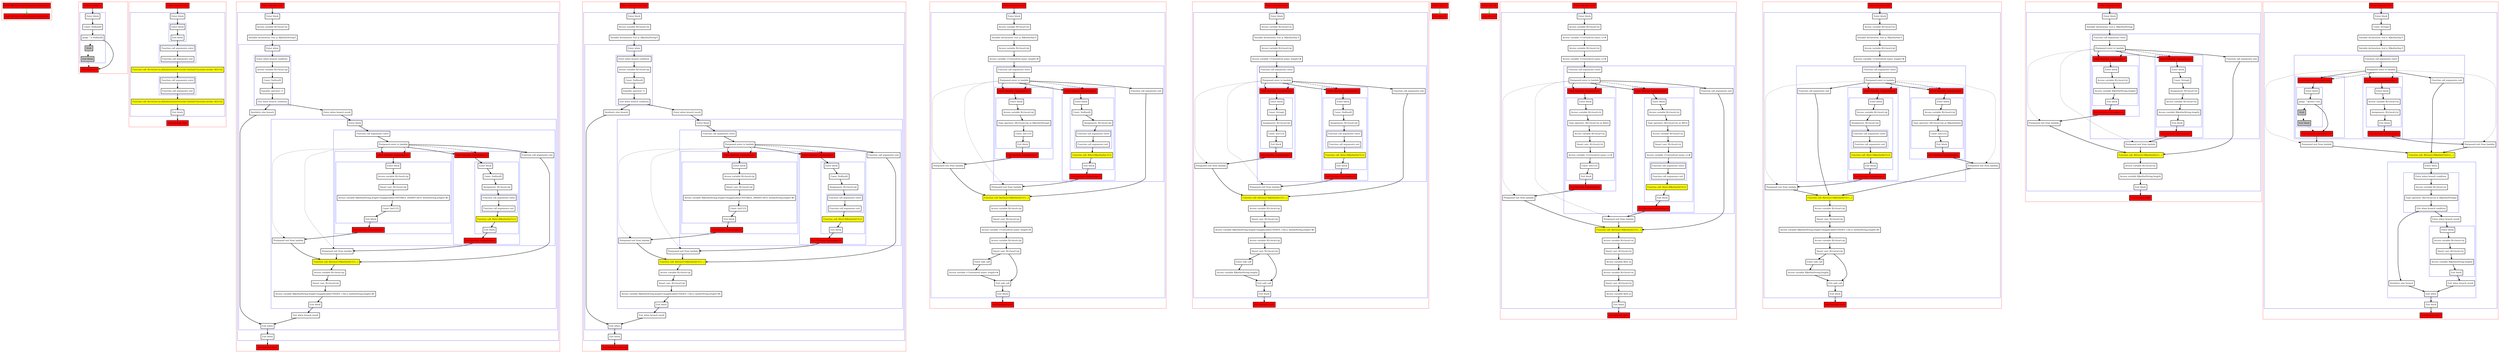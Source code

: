 digraph flowFromTwoInplaceLambdas_kt {
    graph [nodesep=3]
    node [shape=box penwidth=2]
    edge [penwidth=2]

    subgraph cluster_0 {
        color=red
        0 [label="Enter file flowFromTwoInplaceLambdas.kt" style="filled" fillcolor=red];
        1 [label="Exit file flowFromTwoInplaceLambdas.kt" style="filled" fillcolor=red];
    }
    0 -> {1} [color=green];

    subgraph cluster_1 {
        color=red
        2 [label="Enter function n" style="filled" fillcolor=red];
        subgraph cluster_2 {
            color=blue
            3 [label="Enter block"];
            4 [label="Const: Null(null)"];
            5 [label="Jump: ^n Null(null)"];
            6 [label="Stub" style="filled" fillcolor=gray];
            7 [label="Exit block" style="filled" fillcolor=gray];
        }
        8 [label="Exit function n" style="filled" fillcolor=red];
    }
    2 -> {3};
    3 -> {4};
    4 -> {5};
    5 -> {8};
    5 -> {6} [style=dotted];
    6 -> {7} [style=dotted];
    7 -> {8} [style=dotted];

    subgraph cluster_3 {
        color=red
        9 [label="Enter function run2" style="filled" fillcolor=red];
        subgraph cluster_4 {
            color=blue
            10 [label="Enter block"];
            subgraph cluster_5 {
                color=blue
                11 [label="Enter block"];
                12 [label="Exit block"];
            }
            subgraph cluster_6 {
                color=blue
                13 [label="Function call arguments enter"];
                14 [label="Function call arguments exit"];
            }
            15 [label="Function call: R|<local>/x|.R|SubstitutionOverride<kotlin/Function0.invoke: R|T|>|()" style="filled" fillcolor=yellow];
            subgraph cluster_7 {
                color=blue
                16 [label="Function call arguments enter"];
                17 [label="Function call arguments exit"];
            }
            18 [label="Function call: R|<local>/y|.R|SubstitutionOverride<kotlin/Function0.invoke: R|T|>|()" style="filled" fillcolor=yellow];
            19 [label="Exit block"];
        }
        20 [label="Exit function run2" style="filled" fillcolor=red];
    }
    9 -> {10};
    10 -> {11};
    11 -> {12};
    12 -> {13};
    13 -> {14};
    14 -> {15};
    15 -> {16};
    16 -> {17};
    17 -> {18};
    18 -> {19};
    19 -> {20};

    subgraph cluster_8 {
        color=red
        21 [label="Enter function test1" style="filled" fillcolor=red];
        subgraph cluster_9 {
            color=blue
            22 [label="Enter block"];
            23 [label="Access variable R|<local>/x|"];
            24 [label="Variable declaration: lvar p: R|kotlin/String?|"];
            subgraph cluster_10 {
                color=blue
                25 [label="Enter when"];
                subgraph cluster_11 {
                    color=blue
                    26 [label="Enter when branch condition "];
                    27 [label="Access variable R|<local>/p|"];
                    28 [label="Const: Null(null)"];
                    29 [label="Equality operator !="];
                    30 [label="Exit when branch condition"];
                }
                31 [label="Synthetic else branch"];
                32 [label="Enter when branch result"];
                subgraph cluster_12 {
                    color=blue
                    33 [label="Enter block"];
                    subgraph cluster_13 {
                        color=blue
                        34 [label="Function call arguments enter"];
                        35 [label="Postponed enter to lambda"];
                        subgraph cluster_14 {
                            color=blue
                            36 [label="Enter function <anonymous>" style="filled" fillcolor=red];
                            subgraph cluster_15 {
                                color=blue
                                37 [label="Enter block"];
                                38 [label="Access variable R|<local>/p|"];
                                39 [label="Smart cast: R|<local>/p|"];
                                40 [label="Access variable R|kotlin/String.length<Inapplicable(UNSTABLE_SMARTCAST): kotlin/String.length>#|"];
                                41 [label="Const: Int(123)"];
                                42 [label="Exit block"];
                            }
                            43 [label="Exit function <anonymous>" style="filled" fillcolor=red];
                        }
                        subgraph cluster_16 {
                            color=blue
                            44 [label="Enter function <anonymous>" style="filled" fillcolor=red];
                            subgraph cluster_17 {
                                color=blue
                                45 [label="Enter block"];
                                46 [label="Const: Null(null)"];
                                47 [label="Assignment: R|<local>/p|"];
                                subgraph cluster_18 {
                                    color=blue
                                    48 [label="Function call arguments enter"];
                                    49 [label="Function call arguments exit"];
                                }
                                50 [label="Function call: R|/n|<R|kotlin/Int?|>()" style="filled" fillcolor=yellow];
                                51 [label="Exit block"];
                            }
                            52 [label="Exit function <anonymous>" style="filled" fillcolor=red];
                        }
                        53 [label="Function call arguments exit"];
                    }
                    54 [label="Postponed exit from lambda"];
                    55 [label="Postponed exit from lambda"];
                    56 [label="Function call: R|/run2|<R|kotlin/Int?|>(...)" style="filled" fillcolor=yellow];
                    57 [label="Access variable R|<local>/p|"];
                    58 [label="Smart cast: R|<local>/p|"];
                    59 [label="Access variable R|kotlin/String.length<Inapplicable(UNSAFE_CALL): kotlin/String.length>#|"];
                    60 [label="Exit block"];
                }
                61 [label="Exit when branch result"];
                62 [label="Exit when"];
            }
            63 [label="Exit block"];
        }
        64 [label="Exit function test1" style="filled" fillcolor=red];
    }
    21 -> {22};
    22 -> {23};
    23 -> {24};
    24 -> {25};
    25 -> {26};
    26 -> {27};
    27 -> {28};
    28 -> {29};
    29 -> {30};
    30 -> {31 32};
    31 -> {62};
    32 -> {33};
    33 -> {34};
    34 -> {35};
    35 -> {36 44 53};
    35 -> {54 55} [style=dotted];
    35 -> {36 44} [style=dashed];
    36 -> {37};
    37 -> {38};
    38 -> {39};
    39 -> {40};
    40 -> {41};
    41 -> {42};
    42 -> {43};
    43 -> {54};
    44 -> {45};
    45 -> {46};
    46 -> {47};
    47 -> {48};
    48 -> {49};
    49 -> {50};
    50 -> {51};
    51 -> {52};
    52 -> {55};
    53 -> {56};
    54 -> {56};
    55 -> {56};
    56 -> {57};
    57 -> {58};
    58 -> {59};
    59 -> {60};
    60 -> {61};
    61 -> {62};
    62 -> {63};
    63 -> {64};

    subgraph cluster_19 {
        color=red
        65 [label="Enter function test1_tail" style="filled" fillcolor=red];
        subgraph cluster_20 {
            color=blue
            66 [label="Enter block"];
            67 [label="Access variable R|<local>/x|"];
            68 [label="Variable declaration: lvar p: R|kotlin/String?|"];
            subgraph cluster_21 {
                color=blue
                69 [label="Enter when"];
                subgraph cluster_22 {
                    color=blue
                    70 [label="Enter when branch condition "];
                    71 [label="Access variable R|<local>/p|"];
                    72 [label="Const: Null(null)"];
                    73 [label="Equality operator !="];
                    74 [label="Exit when branch condition"];
                }
                75 [label="Synthetic else branch"];
                76 [label="Enter when branch result"];
                subgraph cluster_23 {
                    color=blue
                    77 [label="Enter block"];
                    subgraph cluster_24 {
                        color=blue
                        78 [label="Function call arguments enter"];
                        79 [label="Postponed enter to lambda"];
                        subgraph cluster_25 {
                            color=blue
                            80 [label="Enter function <anonymous>" style="filled" fillcolor=red];
                            subgraph cluster_26 {
                                color=blue
                                81 [label="Enter block"];
                                82 [label="Access variable R|<local>/p|"];
                                83 [label="Smart cast: R|<local>/p|"];
                                84 [label="Access variable R|kotlin/String.length<Inapplicable(UNSTABLE_SMARTCAST): kotlin/String.length>#|"];
                                85 [label="Const: Int(123)"];
                                86 [label="Exit block"];
                            }
                            87 [label="Exit function <anonymous>" style="filled" fillcolor=red];
                        }
                        subgraph cluster_27 {
                            color=blue
                            88 [label="Enter function <anonymous>" style="filled" fillcolor=red];
                            subgraph cluster_28 {
                                color=blue
                                89 [label="Enter block"];
                                90 [label="Const: Null(null)"];
                                91 [label="Assignment: R|<local>/p|"];
                                subgraph cluster_29 {
                                    color=blue
                                    92 [label="Function call arguments enter"];
                                    93 [label="Function call arguments exit"];
                                }
                                94 [label="Function call: R|/n|<R|kotlin/Int?|>()" style="filled" fillcolor=yellow];
                                95 [label="Exit block"];
                            }
                            96 [label="Exit function <anonymous>" style="filled" fillcolor=red];
                        }
                        97 [label="Function call arguments exit"];
                    }
                    98 [label="Postponed exit from lambda"];
                    99 [label="Postponed exit from lambda"];
                    100 [label="Function call: R|/run2|<R|kotlin/Int?|>(...)" style="filled" fillcolor=yellow];
                    101 [label="Access variable R|<local>/p|"];
                    102 [label="Smart cast: R|<local>/p|"];
                    103 [label="Access variable R|kotlin/String.length<Inapplicable(UNSAFE_CALL): kotlin/String.length>#|"];
                    104 [label="Exit block"];
                }
                105 [label="Exit when branch result"];
                106 [label="Exit when"];
            }
            107 [label="Exit block"];
        }
        108 [label="Exit function test1_tail" style="filled" fillcolor=red];
    }
    65 -> {66};
    66 -> {67};
    67 -> {68};
    68 -> {69};
    69 -> {70};
    70 -> {71};
    71 -> {72};
    72 -> {73};
    73 -> {74};
    74 -> {75 76};
    75 -> {106};
    76 -> {77};
    77 -> {78};
    78 -> {79};
    79 -> {80 88 97};
    79 -> {98 99} [style=dotted];
    79 -> {80 88} [style=dashed];
    80 -> {81};
    81 -> {82};
    82 -> {83};
    83 -> {84};
    84 -> {85};
    85 -> {86};
    86 -> {87};
    87 -> {98};
    88 -> {89};
    89 -> {90};
    90 -> {91};
    91 -> {92};
    92 -> {93};
    93 -> {94};
    94 -> {95};
    95 -> {96};
    96 -> {99};
    97 -> {100};
    98 -> {100};
    99 -> {100};
    100 -> {101};
    101 -> {102};
    102 -> {103};
    103 -> {104};
    104 -> {105};
    105 -> {106};
    106 -> {107};
    107 -> {108};

    subgraph cluster_30 {
        color=red
        109 [label="Enter function test2" style="filled" fillcolor=red];
        subgraph cluster_31 {
            color=blue
            110 [label="Enter block"];
            111 [label="Access variable R|<local>/x|"];
            112 [label="Variable declaration: lvar p: R|kotlin/Any?|"];
            113 [label="Access variable R|<local>/p|"];
            114 [label="Access variable <Unresolved name: length>#"];
            subgraph cluster_32 {
                color=blue
                115 [label="Function call arguments enter"];
                116 [label="Postponed enter to lambda"];
                subgraph cluster_33 {
                    color=blue
                    117 [label="Enter function <anonymous>" style="filled" fillcolor=red];
                    subgraph cluster_34 {
                        color=blue
                        118 [label="Enter block"];
                        119 [label="Access variable R|<local>/p|"];
                        120 [label="Type operator: (R|<local>/p| as R|kotlin/String|)"];
                        121 [label="Const: Int(123)"];
                        122 [label="Exit block"];
                    }
                    123 [label="Exit function <anonymous>" style="filled" fillcolor=red];
                }
                subgraph cluster_35 {
                    color=blue
                    124 [label="Enter function <anonymous>" style="filled" fillcolor=red];
                    subgraph cluster_36 {
                        color=blue
                        125 [label="Enter block"];
                        126 [label="Const: Null(null)"];
                        127 [label="Assignment: R|<local>/p|"];
                        subgraph cluster_37 {
                            color=blue
                            128 [label="Function call arguments enter"];
                            129 [label="Function call arguments exit"];
                        }
                        130 [label="Function call: R|/n|<R|kotlin/Int?|>()" style="filled" fillcolor=yellow];
                        131 [label="Exit block"];
                    }
                    132 [label="Exit function <anonymous>" style="filled" fillcolor=red];
                }
                133 [label="Function call arguments exit"];
            }
            134 [label="Postponed exit from lambda"];
            135 [label="Postponed exit from lambda"];
            136 [label="Function call: R|/run2|<R|kotlin/Int?|>(...)" style="filled" fillcolor=yellow];
            137 [label="Access variable R|<local>/p|"];
            138 [label="Smart cast: R|<local>/p|"];
            139 [label="Access variable <Unresolved name: length>#"];
            140 [label="Access variable R|<local>/p|"];
            141 [label="Smart cast: R|<local>/p|"];
            142 [label="Enter safe call"];
            143 [label="Access variable <Unresolved name: length>#"];
            144 [label="Exit safe call"];
            145 [label="Exit block"];
        }
        146 [label="Exit function test2" style="filled" fillcolor=red];
    }
    109 -> {110};
    110 -> {111};
    111 -> {112};
    112 -> {113};
    113 -> {114};
    114 -> {115};
    115 -> {116};
    116 -> {117 124 133};
    116 -> {134 135} [style=dotted];
    116 -> {117 124} [style=dashed];
    117 -> {118};
    118 -> {119};
    119 -> {120};
    120 -> {121};
    121 -> {122};
    122 -> {123};
    123 -> {134};
    124 -> {125};
    125 -> {126};
    126 -> {127};
    127 -> {128};
    128 -> {129};
    129 -> {130};
    130 -> {131};
    131 -> {132};
    132 -> {135};
    133 -> {136};
    134 -> {136};
    135 -> {136};
    136 -> {137};
    137 -> {138};
    138 -> {139};
    139 -> {140};
    140 -> {141};
    141 -> {142 144};
    142 -> {143};
    143 -> {144};
    144 -> {145};
    145 -> {146};

    subgraph cluster_38 {
        color=red
        147 [label="Enter function test3" style="filled" fillcolor=red];
        subgraph cluster_39 {
            color=blue
            148 [label="Enter block"];
            149 [label="Access variable R|<local>/x|"];
            150 [label="Variable declaration: lvar p: R|kotlin/Any?|"];
            151 [label="Access variable R|<local>/p|"];
            152 [label="Access variable <Unresolved name: length>#"];
            subgraph cluster_40 {
                color=blue
                153 [label="Function call arguments enter"];
                154 [label="Postponed enter to lambda"];
                subgraph cluster_41 {
                    color=blue
                    155 [label="Enter function <anonymous>" style="filled" fillcolor=red];
                    subgraph cluster_42 {
                        color=blue
                        156 [label="Enter block"];
                        157 [label="Const: String()"];
                        158 [label="Assignment: R|<local>/p|"];
                        159 [label="Const: Int(123)"];
                        160 [label="Exit block"];
                    }
                    161 [label="Exit function <anonymous>" style="filled" fillcolor=red];
                }
                subgraph cluster_43 {
                    color=blue
                    162 [label="Enter function <anonymous>" style="filled" fillcolor=red];
                    subgraph cluster_44 {
                        color=blue
                        163 [label="Enter block"];
                        164 [label="Const: Null(null)"];
                        165 [label="Assignment: R|<local>/p|"];
                        subgraph cluster_45 {
                            color=blue
                            166 [label="Function call arguments enter"];
                            167 [label="Function call arguments exit"];
                        }
                        168 [label="Function call: R|/n|<R|kotlin/Int?|>()" style="filled" fillcolor=yellow];
                        169 [label="Exit block"];
                    }
                    170 [label="Exit function <anonymous>" style="filled" fillcolor=red];
                }
                171 [label="Function call arguments exit"];
            }
            172 [label="Postponed exit from lambda"];
            173 [label="Postponed exit from lambda"];
            174 [label="Function call: R|/run2|<R|kotlin/Int?|>(...)" style="filled" fillcolor=yellow];
            175 [label="Access variable R|<local>/p|"];
            176 [label="Smart cast: R|<local>/p|"];
            177 [label="Access variable R|kotlin/String.length<Inapplicable(UNSAFE_CALL): kotlin/String.length>#|"];
            178 [label="Access variable R|<local>/p|"];
            179 [label="Smart cast: R|<local>/p|"];
            180 [label="Enter safe call"];
            181 [label="Access variable R|kotlin/String.length|"];
            182 [label="Exit safe call"];
            183 [label="Exit block"];
        }
        184 [label="Exit function test3" style="filled" fillcolor=red];
    }
    147 -> {148};
    148 -> {149};
    149 -> {150};
    150 -> {151};
    151 -> {152};
    152 -> {153};
    153 -> {154};
    154 -> {155 162 171};
    154 -> {172 173} [style=dotted];
    154 -> {155 162} [style=dashed];
    155 -> {156};
    156 -> {157};
    157 -> {158};
    158 -> {159};
    159 -> {160};
    160 -> {161};
    161 -> {172};
    162 -> {163};
    163 -> {164};
    164 -> {165};
    165 -> {166};
    166 -> {167};
    167 -> {168};
    168 -> {169};
    169 -> {170};
    170 -> {173};
    171 -> {174};
    172 -> {174};
    173 -> {174};
    174 -> {175};
    175 -> {176};
    176 -> {177};
    177 -> {178};
    178 -> {179};
    179 -> {180 182};
    180 -> {181};
    181 -> {182};
    182 -> {183};
    183 -> {184};

    subgraph cluster_46 {
        color=red
        185 [label="Enter class I1" style="filled" fillcolor=red];
        186 [label="Exit class I1" style="filled" fillcolor=red];
    }
    185 -> {186} [color=green];

    subgraph cluster_47 {
        color=red
        187 [label="Enter class I2" style="filled" fillcolor=red];
        188 [label="Exit class I2" style="filled" fillcolor=red];
    }
    187 -> {188} [color=green];

    subgraph cluster_48 {
        color=red
        189 [label="Enter function test4" style="filled" fillcolor=red];
        subgraph cluster_49 {
            color=blue
            190 [label="Enter block"];
            191 [label="Access variable R|<local>/x|"];
            192 [label="Access variable <Unresolved name: x>#"];
            193 [label="Access variable R|<local>/x|"];
            194 [label="Access variable <Unresolved name: y>#"];
            subgraph cluster_50 {
                color=blue
                195 [label="Function call arguments enter"];
                196 [label="Postponed enter to lambda"];
                subgraph cluster_51 {
                    color=blue
                    197 [label="Enter function <anonymous>" style="filled" fillcolor=red];
                    subgraph cluster_52 {
                        color=blue
                        198 [label="Enter block"];
                        199 [label="Access variable R|<local>/x|"];
                        200 [label="Type operator: (R|<local>/x| as R|I2|)"];
                        201 [label="Access variable R|<local>/x|"];
                        202 [label="Smart cast: R|<local>/x|"];
                        203 [label="Access variable <Unresolved name: x>#"];
                        204 [label="Const: Int(123)"];
                        205 [label="Exit block"];
                    }
                    206 [label="Exit function <anonymous>" style="filled" fillcolor=red];
                }
                subgraph cluster_53 {
                    color=blue
                    207 [label="Enter function <anonymous>" style="filled" fillcolor=red];
                    subgraph cluster_54 {
                        color=blue
                        208 [label="Enter block"];
                        209 [label="Access variable R|<local>/x|"];
                        210 [label="Type operator: (R|<local>/x| as R|I1|)"];
                        211 [label="Access variable R|<local>/x|"];
                        212 [label="Smart cast: R|<local>/x|"];
                        213 [label="Access variable <Unresolved name: y>#"];
                        subgraph cluster_55 {
                            color=blue
                            214 [label="Function call arguments enter"];
                            215 [label="Function call arguments exit"];
                        }
                        216 [label="Function call: R|/n|<R|kotlin/Int?|>()" style="filled" fillcolor=yellow];
                        217 [label="Exit block"];
                    }
                    218 [label="Exit function <anonymous>" style="filled" fillcolor=red];
                }
                219 [label="Function call arguments exit"];
            }
            220 [label="Postponed exit from lambda"];
            221 [label="Postponed exit from lambda"];
            222 [label="Function call: R|/run2|<R|kotlin/Int?|>(...)" style="filled" fillcolor=yellow];
            223 [label="Access variable R|<local>/x|"];
            224 [label="Smart cast: R|<local>/x|"];
            225 [label="Access variable R|/I1.x|"];
            226 [label="Access variable R|<local>/x|"];
            227 [label="Smart cast: R|<local>/x|"];
            228 [label="Access variable R|/I2.y|"];
            229 [label="Exit block"];
        }
        230 [label="Exit function test4" style="filled" fillcolor=red];
    }
    189 -> {190};
    190 -> {191};
    191 -> {192};
    192 -> {193};
    193 -> {194};
    194 -> {195};
    195 -> {196};
    196 -> {197 207 219};
    196 -> {220 221} [style=dotted];
    196 -> {197 207} [style=dashed];
    197 -> {198};
    198 -> {199};
    199 -> {200};
    200 -> {201};
    201 -> {202};
    202 -> {203};
    203 -> {204};
    204 -> {205};
    205 -> {206};
    206 -> {220};
    207 -> {208};
    208 -> {209};
    209 -> {210};
    210 -> {211};
    211 -> {212};
    212 -> {213};
    213 -> {214};
    214 -> {215};
    215 -> {216};
    216 -> {217};
    217 -> {218};
    218 -> {221};
    219 -> {222};
    220 -> {222};
    221 -> {222};
    222 -> {223};
    223 -> {224};
    224 -> {225};
    225 -> {226};
    226 -> {227};
    227 -> {228};
    228 -> {229};
    229 -> {230};

    subgraph cluster_56 {
        color=red
        231 [label="Enter function test5" style="filled" fillcolor=red];
        subgraph cluster_57 {
            color=blue
            232 [label="Enter block"];
            233 [label="Access variable R|<local>/x|"];
            234 [label="Variable declaration: lvar p: R|kotlin/Any?|"];
            235 [label="Access variable R|<local>/p|"];
            236 [label="Access variable <Unresolved name: length>#"];
            subgraph cluster_58 {
                color=blue
                237 [label="Function call arguments enter"];
                238 [label="Postponed enter to lambda"];
                subgraph cluster_59 {
                    color=blue
                    239 [label="Enter function <anonymous>" style="filled" fillcolor=red];
                    subgraph cluster_60 {
                        color=blue
                        240 [label="Enter block"];
                        241 [label="Access variable R|<local>/q|"];
                        242 [label="Assignment: R|<local>/p|"];
                        subgraph cluster_61 {
                            color=blue
                            243 [label="Function call arguments enter"];
                            244 [label="Function call arguments exit"];
                        }
                        245 [label="Function call: R|/n|<R|kotlin/Int?|>()" style="filled" fillcolor=yellow];
                        246 [label="Exit block"];
                    }
                    247 [label="Exit function <anonymous>" style="filled" fillcolor=red];
                }
                subgraph cluster_62 {
                    color=blue
                    248 [label="Enter function <anonymous>" style="filled" fillcolor=red];
                    subgraph cluster_63 {
                        color=blue
                        249 [label="Enter block"];
                        250 [label="Access variable R|<local>/p|"];
                        251 [label="Type operator: (R|<local>/p| as R|kotlin/Int|)"];
                        252 [label="Const: Int(123)"];
                        253 [label="Exit block"];
                    }
                    254 [label="Exit function <anonymous>" style="filled" fillcolor=red];
                }
                255 [label="Function call arguments exit"];
            }
            256 [label="Postponed exit from lambda"];
            257 [label="Postponed exit from lambda"];
            258 [label="Function call: R|/run2|<R|kotlin/Int?|>(...)" style="filled" fillcolor=yellow];
            259 [label="Access variable R|<local>/p|"];
            260 [label="Smart cast: R|<local>/p|"];
            261 [label="Access variable R|kotlin/String.length<Inapplicable(UNSAFE_CALL): kotlin/String.length>#|"];
            262 [label="Access variable R|<local>/p|"];
            263 [label="Smart cast: R|<local>/p|"];
            264 [label="Enter safe call"];
            265 [label="Access variable R|kotlin/String.length|"];
            266 [label="Exit safe call"];
            267 [label="Exit block"];
        }
        268 [label="Exit function test5" style="filled" fillcolor=red];
    }
    231 -> {232};
    232 -> {233};
    233 -> {234};
    234 -> {235};
    235 -> {236};
    236 -> {237};
    237 -> {238};
    238 -> {239 248 255};
    238 -> {256 257} [style=dotted];
    238 -> {239 248} [style=dashed];
    239 -> {240};
    240 -> {241};
    241 -> {242};
    242 -> {243};
    243 -> {244};
    244 -> {245};
    245 -> {246};
    246 -> {247};
    247 -> {256};
    248 -> {249};
    249 -> {250};
    250 -> {251};
    251 -> {252};
    252 -> {253};
    253 -> {254};
    254 -> {257};
    255 -> {258};
    256 -> {258};
    257 -> {258};
    258 -> {259};
    259 -> {260};
    260 -> {261};
    261 -> {262};
    262 -> {263};
    263 -> {264 266};
    264 -> {265};
    265 -> {266};
    266 -> {267};
    267 -> {268};

    subgraph cluster_64 {
        color=red
        269 [label="Enter function test6" style="filled" fillcolor=red];
        subgraph cluster_65 {
            color=blue
            270 [label="Enter block"];
            271 [label="Variable declaration: lval x: R|kotlin/String|"];
            subgraph cluster_66 {
                color=blue
                272 [label="Function call arguments enter"];
                273 [label="Postponed enter to lambda"];
                subgraph cluster_67 {
                    color=blue
                    274 [label="Enter function <anonymous>" style="filled" fillcolor=red];
                    subgraph cluster_68 {
                        color=blue
                        275 [label="Enter block"];
                        276 [label="Access variable R|<local>/x|"];
                        277 [label="Access variable R|kotlin/String.length|"];
                        278 [label="Exit block"];
                    }
                    279 [label="Exit function <anonymous>" style="filled" fillcolor=red];
                }
                subgraph cluster_69 {
                    color=blue
                    280 [label="Enter function <anonymous>" style="filled" fillcolor=red];
                    subgraph cluster_70 {
                        color=blue
                        281 [label="Enter block"];
                        282 [label="Const: String()"];
                        283 [label="Assignment: R|<local>/x|"];
                        284 [label="Access variable R|<local>/x|"];
                        285 [label="Access variable R|kotlin/String.length|"];
                        286 [label="Exit block"];
                    }
                    287 [label="Exit function <anonymous>" style="filled" fillcolor=red];
                }
                288 [label="Function call arguments exit"];
            }
            289 [label="Postponed exit from lambda"];
            290 [label="Postponed exit from lambda"];
            291 [label="Function call: R|/run2|<R|kotlin/Int|>(...)" style="filled" fillcolor=yellow];
            292 [label="Access variable R|<local>/x|"];
            293 [label="Access variable R|kotlin/String.length|"];
            294 [label="Exit block"];
        }
        295 [label="Exit function test6" style="filled" fillcolor=red];
    }
    269 -> {270};
    270 -> {271};
    271 -> {272};
    272 -> {273};
    273 -> {274 280 288};
    273 -> {289 290} [style=dotted];
    273 -> {274 280} [style=dashed];
    274 -> {275};
    275 -> {276};
    276 -> {277};
    277 -> {278};
    278 -> {279};
    279 -> {289};
    280 -> {281};
    281 -> {282};
    282 -> {283};
    283 -> {284};
    284 -> {285};
    285 -> {286};
    286 -> {287};
    287 -> {290};
    288 -> {291};
    289 -> {291};
    290 -> {291};
    291 -> {292};
    292 -> {293};
    293 -> {294};
    294 -> {295};

    subgraph cluster_71 {
        color=red
        296 [label="Enter function test7" style="filled" fillcolor=red];
        subgraph cluster_72 {
            color=blue
            297 [label="Enter block"];
            298 [label="Const: String()"];
            299 [label="Variable declaration: lval x: R|kotlin/Any?|"];
            300 [label="Variable declaration: lval y: R|kotlin/Any?|"];
            subgraph cluster_73 {
                color=blue
                301 [label="Function call arguments enter"];
                302 [label="Postponed enter to lambda"];
                subgraph cluster_74 {
                    color=blue
                    303 [label="Enter function <anonymous>" style="filled" fillcolor=red];
                    subgraph cluster_75 {
                        color=blue
                        304 [label="Enter block"];
                        305 [label="Jump: ^@run2 Unit"];
                        306 [label="Stub" style="filled" fillcolor=gray];
                        307 [label="Exit block" style="filled" fillcolor=gray];
                    }
                    308 [label="Exit function <anonymous>" style="filled" fillcolor=red];
                }
                subgraph cluster_76 {
                    color=blue
                    309 [label="Enter function <anonymous>" style="filled" fillcolor=red];
                    subgraph cluster_77 {
                        color=blue
                        310 [label="Enter block"];
                        311 [label="Access variable R|<local>/x|"];
                        312 [label="Assignment: R|<local>/y|"];
                        313 [label="Exit block"];
                    }
                    314 [label="Exit function <anonymous>" style="filled" fillcolor=red];
                }
                315 [label="Function call arguments exit"];
            }
            316 [label="Postponed exit from lambda"];
            317 [label="Postponed exit from lambda"];
            318 [label="Function call: R|/run2|<R|kotlin/Unit|>(...)" style="filled" fillcolor=yellow];
            subgraph cluster_78 {
                color=blue
                319 [label="Enter when"];
                subgraph cluster_79 {
                    color=blue
                    320 [label="Enter when branch condition "];
                    321 [label="Access variable R|<local>/y|"];
                    322 [label="Type operator: (R|<local>/y| is R|kotlin/String|)"];
                    323 [label="Exit when branch condition"];
                }
                324 [label="Synthetic else branch"];
                325 [label="Enter when branch result"];
                subgraph cluster_80 {
                    color=blue
                    326 [label="Enter block"];
                    327 [label="Access variable R|<local>/x|"];
                    328 [label="Smart cast: R|<local>/x|"];
                    329 [label="Access variable R|kotlin/String.length|"];
                    330 [label="Exit block"];
                }
                331 [label="Exit when branch result"];
                332 [label="Exit when"];
            }
            333 [label="Exit block"];
        }
        334 [label="Exit function test7" style="filled" fillcolor=red];
    }
    296 -> {297};
    297 -> {298};
    298 -> {299};
    299 -> {300};
    300 -> {301};
    301 -> {302};
    302 -> {303 309 315};
    302 -> {316 317} [style=dotted];
    302 -> {303 309} [style=dashed];
    303 -> {304};
    304 -> {305};
    305 -> {308};
    305 -> {306} [style=dotted];
    306 -> {307} [style=dotted];
    307 -> {308} [style=dotted];
    308 -> {316};
    309 -> {310};
    310 -> {311};
    311 -> {312};
    312 -> {313};
    313 -> {314};
    314 -> {317};
    315 -> {318};
    316 -> {318};
    317 -> {318};
    318 -> {319};
    319 -> {320};
    320 -> {321};
    321 -> {322};
    322 -> {323};
    323 -> {324 325};
    324 -> {332};
    325 -> {326};
    326 -> {327};
    327 -> {328};
    328 -> {329};
    329 -> {330};
    330 -> {331};
    331 -> {332};
    332 -> {333};
    333 -> {334};

}
